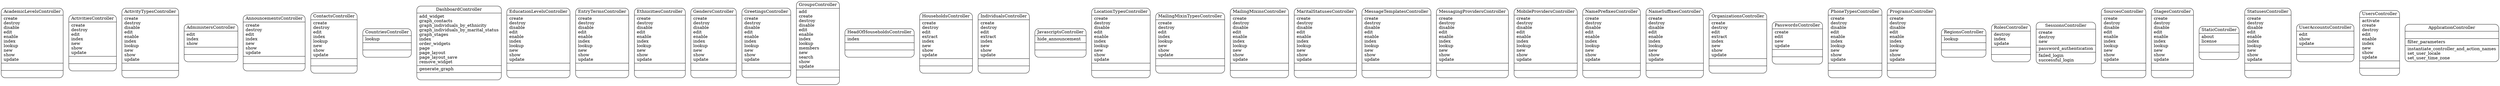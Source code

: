 digraph controllers_diagram {
	graph[overlap=false, splines=true]
	"AcademicLevelsController" [shape=Mrecord, label="{AcademicLevelsController|create\ldestroy\ldisable\ledit\lenable\lindex\llookup\lnew\lshow\lupdate\l|\l|\l}"]
	"ActivitiesController" [shape=Mrecord, label="{ActivitiesController|create\ldestroy\ledit\lindex\lnew\lshow\lupdate\l|\l|\l}"]
	"ActivityTypesController" [shape=Mrecord, label="{ActivityTypesController|create\ldestroy\ldisable\ledit\lenable\lindex\llookup\lnew\lshow\lupdate\l|\l|\l}"]
	"AdministersController" [shape=Mrecord, label="{AdministersController|edit\lindex\lshow\l|\l|\l}"]
	"AnnouncementsController" [shape=Mrecord, label="{AnnouncementsController|create\ldestroy\ledit\lindex\lnew\lshow\lupdate\l|\l|\l}"]
	"ContactsController" [shape=Mrecord, label="{ContactsController|create\ldestroy\ledit\lindex\llookup\lnew\lshow\lupdate\l|\l|\l}"]
	"CountriesController" [shape=Mrecord, label="{CountriesController|lookup\l|\l|\l}"]
	"DashboardController" [shape=Mrecord, label="{DashboardController|add_widget\lgraph_contacts\lgraph_individuals_by_ethnicity\lgraph_individuals_by_marital_status\lgraph_stages\lindex\lorder_widgets\lpage\lpage_layout\lpage_layout_save\lremove_widget\l|generate_graph\l|\l}"]
	"EducationLevelsController" [shape=Mrecord, label="{EducationLevelsController|create\ldestroy\ldisable\ledit\lenable\lindex\llookup\lnew\lshow\lupdate\l|\l|\l}"]
	"EntryTermsController" [shape=Mrecord, label="{EntryTermsController|create\ldestroy\ldisable\ledit\lenable\lindex\llookup\lnew\lshow\lupdate\l|\l|\l}"]
	"EthnicitiesController" [shape=Mrecord, label="{EthnicitiesController|create\ldestroy\ldisable\ledit\lenable\lindex\llookup\lnew\lshow\lupdate\l|\l|\l}"]
	"GendersController" [shape=Mrecord, label="{GendersController|create\ldestroy\ldisable\ledit\lenable\lindex\llookup\lnew\lshow\lupdate\l|\l|\l}"]
	"GreetingsController" [shape=Mrecord, label="{GreetingsController|create\ldestroy\ldisable\ledit\lenable\lindex\llookup\lnew\lshow\lupdate\l|\l|\l}"]
	"GroupsController" [shape=Mrecord, label="{GroupsController|add\lcreate\ldestroy\ldisable\ledit\lenable\lindex\llookup\lmembers\lnew\lsearch\lshow\lupdate\l|\l|\l}"]
	"HeadOfHouseholdsController" [shape=Mrecord, label="{HeadOfHouseholdsController|index\l|\l|\l}"]
	"HouseholdsController" [shape=Mrecord, label="{HouseholdsController|create\ldestroy\ledit\lextract\lindex\lnew\lshow\lupdate\l|\l|\l}"]
	"IndividualsController" [shape=Mrecord, label="{IndividualsController|create\ldestroy\ledit\lextract\lindex\lnew\lshow\lupdate\l|\l|\l}"]
	"JavascriptsController" [shape=Mrecord, label="{JavascriptsController|hide_announcement\l|\l|\l}"]
	"LocationTypesController" [shape=Mrecord, label="{LocationTypesController|create\ldestroy\ldisable\ledit\lenable\lindex\llookup\lnew\lshow\lupdate\l|\l|\l}"]
	"MailingMixinTypesController" [shape=Mrecord, label="{MailingMixinTypesController|create\ldestroy\ledit\lindex\llookup\lnew\lshow\lupdate\l|\l|\l}"]
	"MailingMixinsController" [shape=Mrecord, label="{MailingMixinsController|create\ldestroy\ldisable\ledit\lenable\lindex\llookup\lnew\lshow\lupdate\l|\l|\l}"]
	"MaritalStatusesController" [shape=Mrecord, label="{MaritalStatusesController|create\ldestroy\ldisable\ledit\lenable\lindex\llookup\lnew\lshow\lupdate\l|\l|\l}"]
	"MessageTemplatesController" [shape=Mrecord, label="{MessageTemplatesController|create\ldestroy\ldisable\ledit\lenable\lindex\llookup\lnew\lshow\lupdate\l|\l|\l}"]
	"MessagingProvidersController" [shape=Mrecord, label="{MessagingProvidersController|create\ldestroy\ldisable\ledit\lenable\lindex\llookup\lnew\lshow\lupdate\l|\l|\l}"]
	"MobileProvidersController" [shape=Mrecord, label="{MobileProvidersController|create\ldestroy\ldisable\ledit\lenable\lindex\llookup\lnew\lshow\lupdate\l|\l|\l}"]
	"NamePrefixesController" [shape=Mrecord, label="{NamePrefixesController|create\ldestroy\ldisable\ledit\lenable\lindex\llookup\lnew\lshow\lupdate\l|\l|\l}"]
	"NameSuffixesController" [shape=Mrecord, label="{NameSuffixesController|create\ldestroy\ldisable\ledit\lenable\lindex\llookup\lnew\lshow\lupdate\l|\l|\l}"]
	"OrganizationsController" [shape=Mrecord, label="{OrganizationsController|create\ldestroy\ledit\lextract\lindex\lnew\lshow\lupdate\l|\l|\l}"]
	"PasswordsController" [shape=Mrecord, label="{PasswordsController|create\ledit\lnew\lupdate\l|\l|\l}"]
	"PhoneTypesController" [shape=Mrecord, label="{PhoneTypesController|create\ldestroy\ldisable\ledit\lenable\lindex\llookup\lnew\lshow\lupdate\l|\l|\l}"]
	"ProgramsController" [shape=Mrecord, label="{ProgramsController|create\ldestroy\ldisable\ledit\lenable\lindex\llookup\lnew\lshow\lupdate\l|\l|\l}"]
	"RegionsController" [shape=Mrecord, label="{RegionsController|lookup\l|\l|\l}"]
	"RolesController" [shape=Mrecord, label="{RolesController|destroy\lindex\lupdate\l|\l|\l}"]
	"SessionsController" [shape=Mrecord, label="{SessionsController|create\ldestroy\lnew\l|password_authentication\l|failed_login\lsuccessful_login\l}"]
	"SourcesController" [shape=Mrecord, label="{SourcesController|create\ldestroy\ldisable\ledit\lenable\lindex\llookup\lnew\lshow\lupdate\l|\l|\l}"]
	"StagesController" [shape=Mrecord, label="{StagesController|create\ldestroy\ldisable\ledit\lenable\lindex\llookup\lnew\lshow\lupdate\l|\l|\l}"]
	"StaticController" [shape=Mrecord, label="{StaticController|about\llicense\l|\l|\l}"]
	"StatusesController" [shape=Mrecord, label="{StatusesController|create\ldestroy\ldisable\ledit\lenable\lindex\llookup\lnew\lshow\lupdate\l|\l|\l}"]
	"UserAccountsController" [shape=Mrecord, label="{UserAccountsController|edit\lshow\lupdate\l|\l|\l}"]
	"UsersController" [shape=Mrecord, label="{UsersController|activate\lcreate\ldestroy\ledit\lenable\lindex\lnew\lshow\lupdate\l|\l|\l}"]
	"ApplicationController" [shape=Mrecord, label="{ApplicationController|\l|filter_parameters\l|instantiate_controller_and_action_names\lset_user_locale\lset_user_time_zone\l}"]
}
